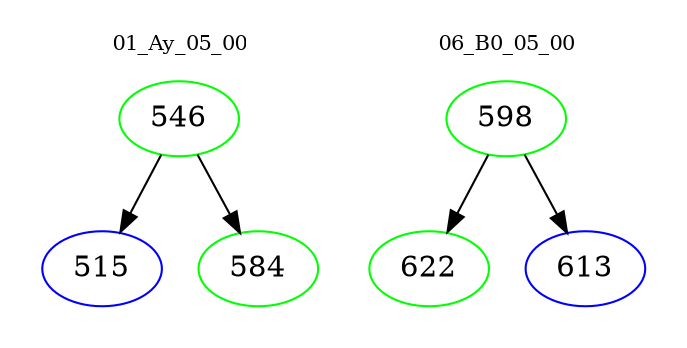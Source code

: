 digraph{
subgraph cluster_0 {
color = white
label = "01_Ay_05_00";
fontsize=10;
T0_546 [label="546", color="green"]
T0_546 -> T0_515 [color="black"]
T0_515 [label="515", color="blue"]
T0_546 -> T0_584 [color="black"]
T0_584 [label="584", color="green"]
}
subgraph cluster_1 {
color = white
label = "06_B0_05_00";
fontsize=10;
T1_598 [label="598", color="green"]
T1_598 -> T1_622 [color="black"]
T1_622 [label="622", color="green"]
T1_598 -> T1_613 [color="black"]
T1_613 [label="613", color="blue"]
}
}
